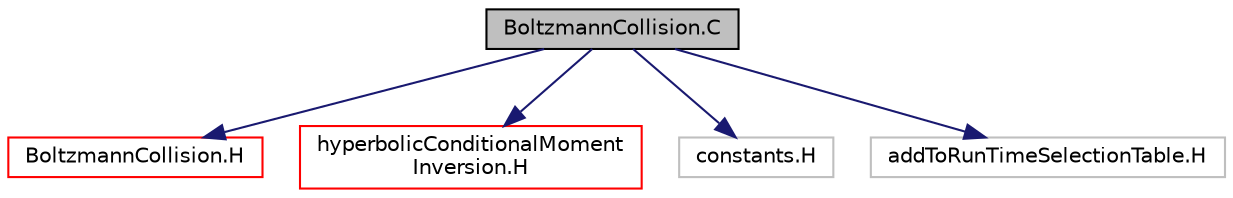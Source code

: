 digraph "BoltzmannCollision.C"
{
  bgcolor="transparent";
  edge [fontname="Helvetica",fontsize="10",labelfontname="Helvetica",labelfontsize="10"];
  node [fontname="Helvetica",fontsize="10",shape=record];
  Node0 [label="BoltzmannCollision.C",height=0.2,width=0.4,color="black", fillcolor="grey75", style="filled", fontcolor="black"];
  Node0 -> Node1 [color="midnightblue",fontsize="10",style="solid",fontname="Helvetica"];
  Node1 [label="BoltzmannCollision.H",height=0.2,width=0.4,color="red",URL="$a00497.html"];
  Node0 -> Node44 [color="midnightblue",fontsize="10",style="solid",fontname="Helvetica"];
  Node44 [label="hyperbolicConditionalMoment\lInversion.H",height=0.2,width=0.4,color="red",URL="$a00209.html"];
  Node0 -> Node53 [color="midnightblue",fontsize="10",style="solid",fontname="Helvetica"];
  Node53 [label="constants.H",height=0.2,width=0.4,color="grey75"];
  Node0 -> Node54 [color="midnightblue",fontsize="10",style="solid",fontname="Helvetica"];
  Node54 [label="addToRunTimeSelectionTable.H",height=0.2,width=0.4,color="grey75"];
}
